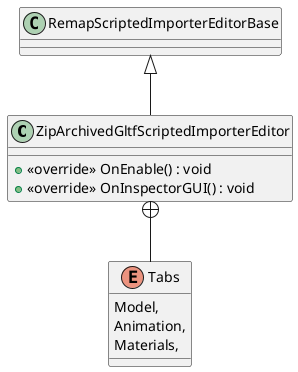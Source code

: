 @startuml
class ZipArchivedGltfScriptedImporterEditor {
    + <<override>> OnEnable() : void
    + <<override>> OnInspectorGUI() : void
}
enum Tabs {
    Model,
    Animation,
    Materials,
}
RemapScriptedImporterEditorBase <|-- ZipArchivedGltfScriptedImporterEditor
ZipArchivedGltfScriptedImporterEditor +-- Tabs
@enduml
